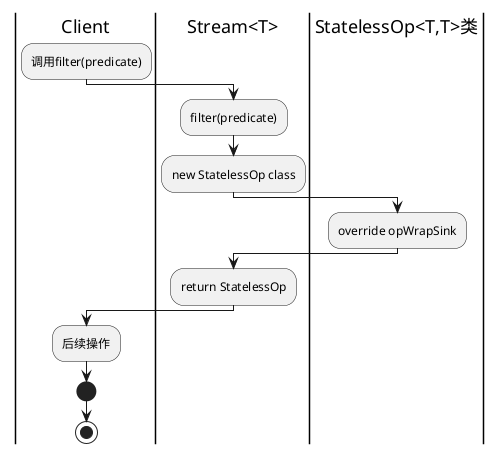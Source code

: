 @startuml
|Client|
:调用filter(predicate);
|Stream<T>|
:filter(predicate);
:new StatelessOp class;
|StatelessOp<T,T>类|
:override opWrapSink;
'|opWrapSink()重写逻辑|
|Stream<T>|
:return StatelessOp;
|Client|
:后续操作;
start

stop
@enduml
